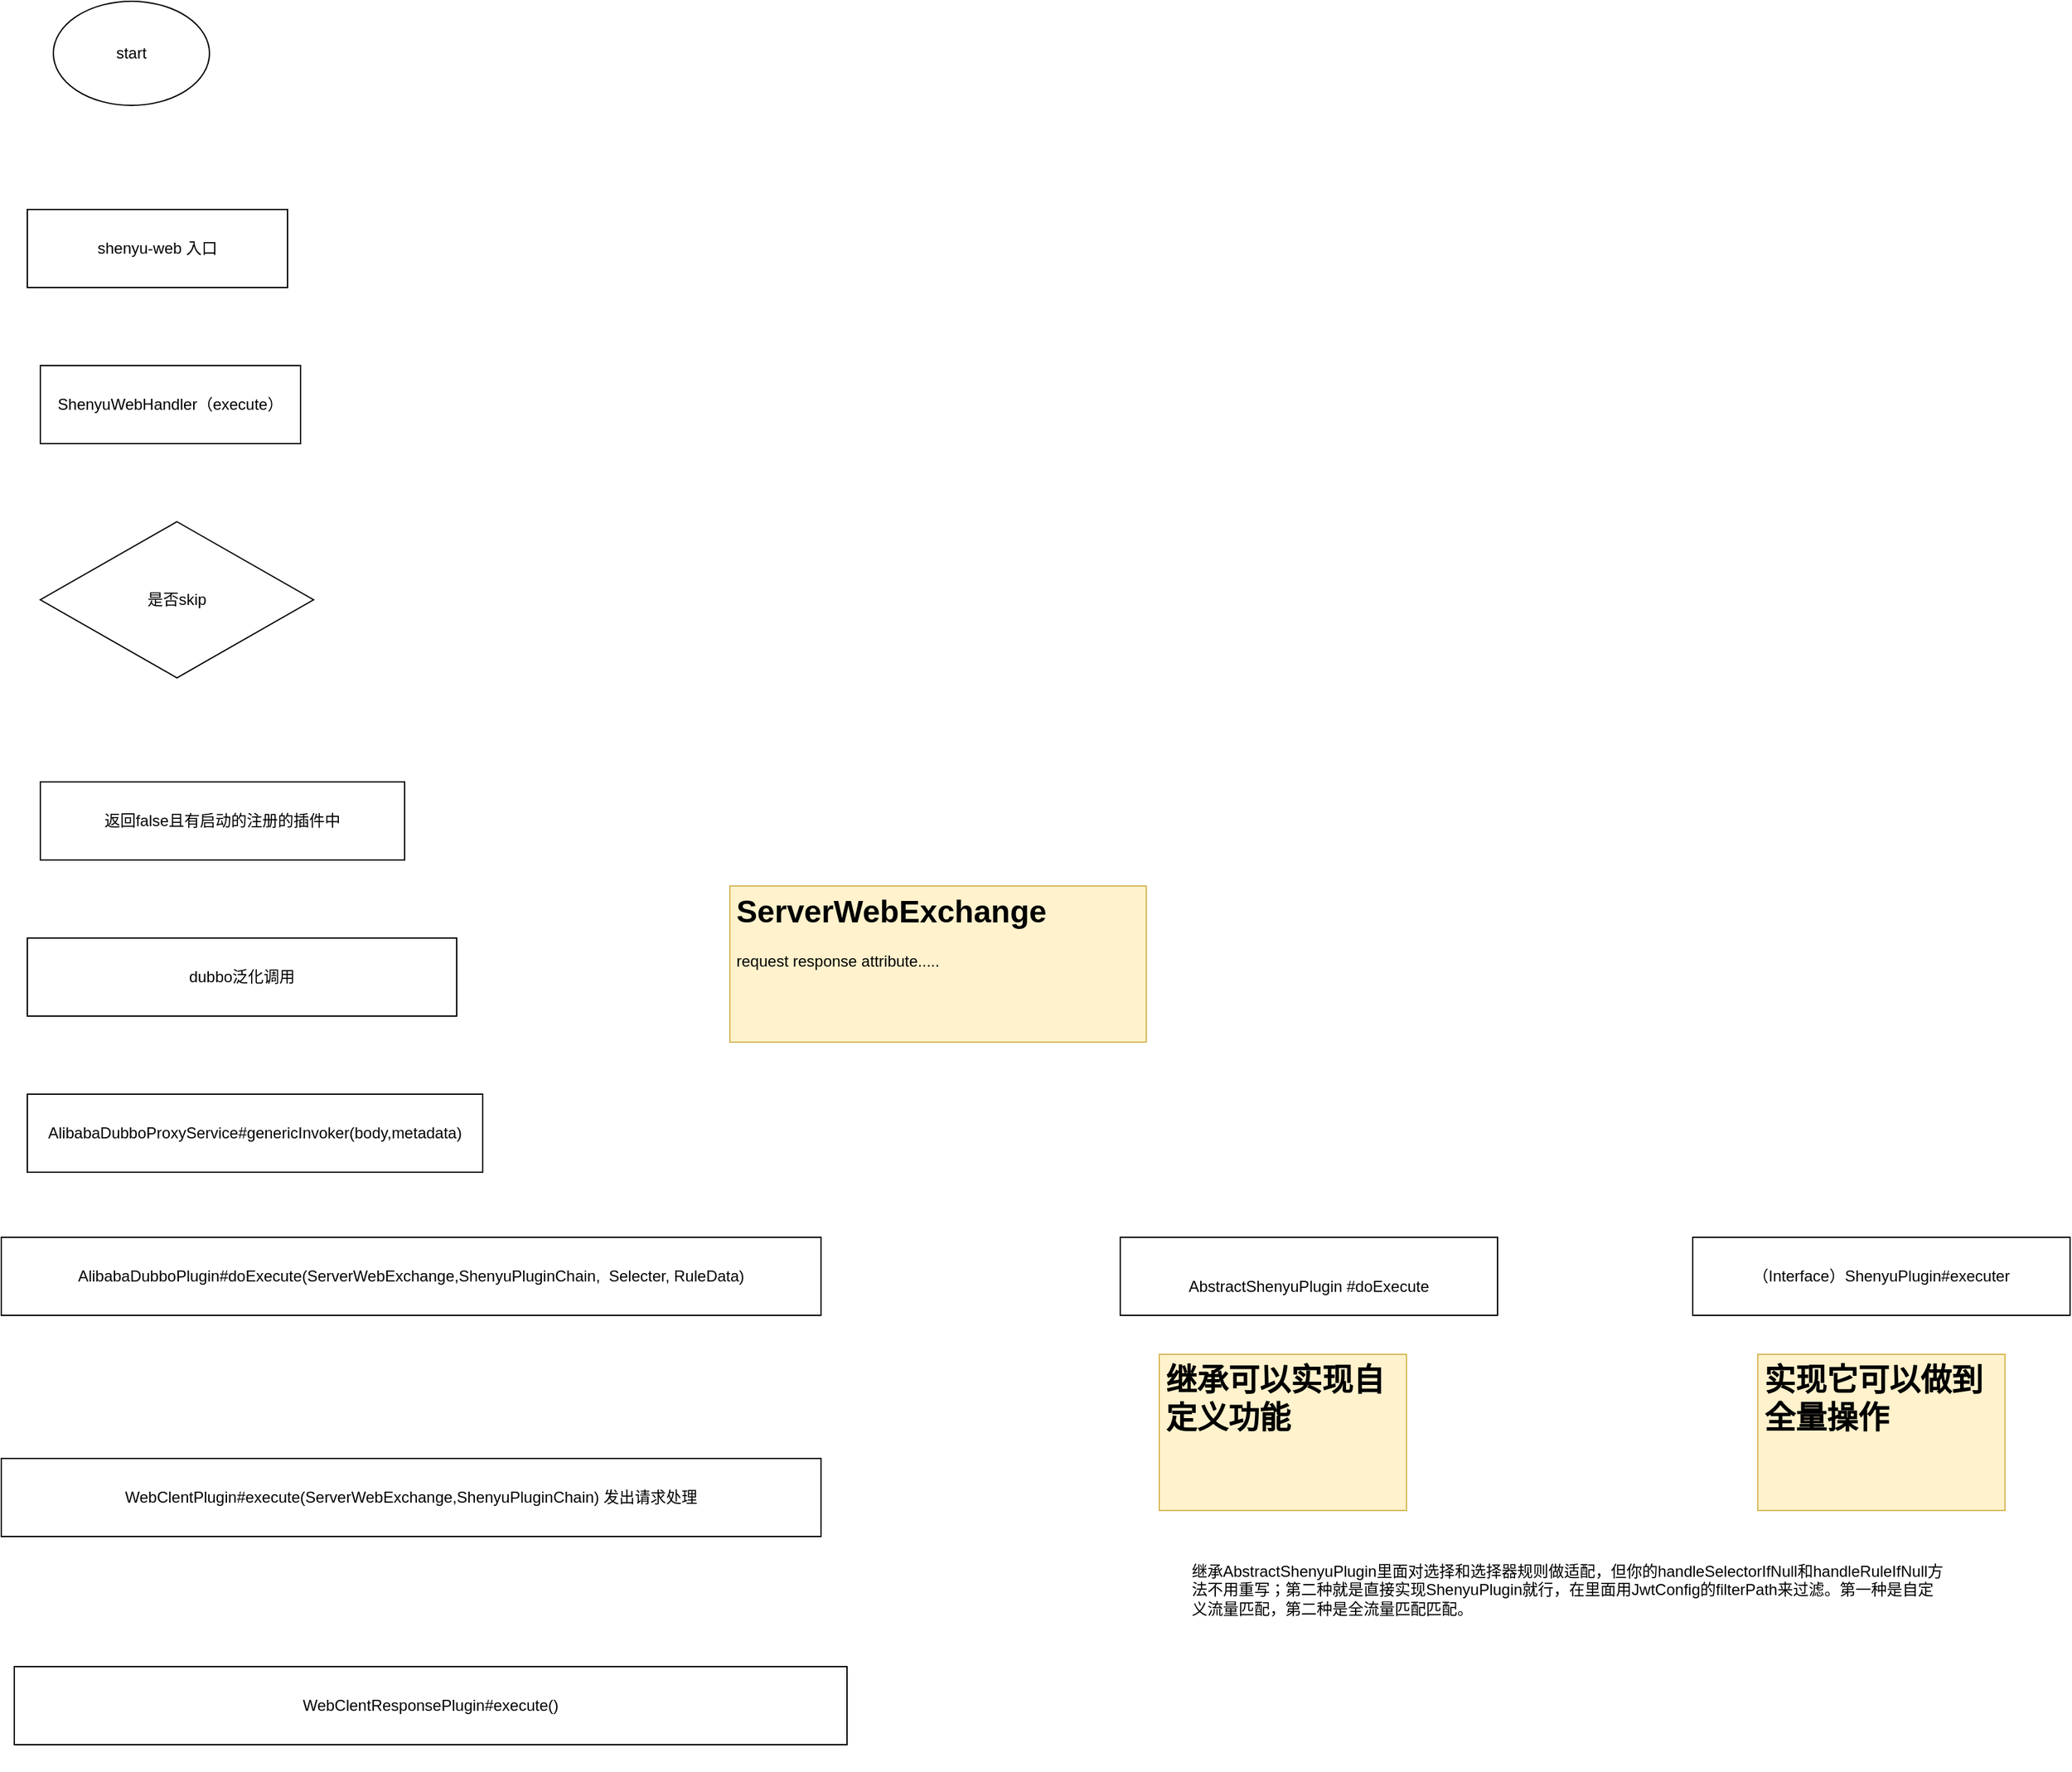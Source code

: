 <mxfile version="14.7.2" type="github">
  <diagram id="KAi75ffr3LW3WgSYukdx" name="Page-1">
    <mxGraphModel dx="1038" dy="548" grid="1" gridSize="10" guides="1" tooltips="1" connect="1" arrows="1" fold="1" page="1" pageScale="1" pageWidth="827" pageHeight="1169" math="0" shadow="0">
      <root>
        <mxCell id="0" />
        <mxCell id="1" parent="0" />
        <mxCell id="FDsz7og_MnK8PUFmMtjH-1" value="start" style="ellipse;whiteSpace=wrap;html=1;" parent="1" vertex="1">
          <mxGeometry x="220" y="80" width="120" height="80" as="geometry" />
        </mxCell>
        <mxCell id="FDsz7og_MnK8PUFmMtjH-2" value="shenyu-web 入口" style="rounded=0;whiteSpace=wrap;html=1;" parent="1" vertex="1">
          <mxGeometry x="200" y="240" width="200" height="60" as="geometry" />
        </mxCell>
        <mxCell id="FDsz7og_MnK8PUFmMtjH-3" value="ShenyuWebHandler（execute）" style="rounded=0;whiteSpace=wrap;html=1;" parent="1" vertex="1">
          <mxGeometry x="210" y="360" width="200" height="60" as="geometry" />
        </mxCell>
        <mxCell id="FDsz7og_MnK8PUFmMtjH-4" value="是否skip" style="rhombus;whiteSpace=wrap;html=1;" parent="1" vertex="1">
          <mxGeometry x="210" y="480" width="210" height="120" as="geometry" />
        </mxCell>
        <mxCell id="FDsz7og_MnK8PUFmMtjH-5" value="返回false且有启动的注册的插件中" style="rounded=0;whiteSpace=wrap;html=1;" parent="1" vertex="1">
          <mxGeometry x="210" y="680" width="280" height="60" as="geometry" />
        </mxCell>
        <mxCell id="FDsz7og_MnK8PUFmMtjH-6" value="dubbo泛化调用" style="rounded=0;whiteSpace=wrap;html=1;" parent="1" vertex="1">
          <mxGeometry x="200" y="800" width="330" height="60" as="geometry" />
        </mxCell>
        <mxCell id="FDsz7og_MnK8PUFmMtjH-7" value="AlibabaDubboProxyService#genericInvoker(body,metadata)" style="rounded=0;whiteSpace=wrap;html=1;" parent="1" vertex="1">
          <mxGeometry x="200" y="920" width="350" height="60" as="geometry" />
        </mxCell>
        <mxCell id="FDsz7og_MnK8PUFmMtjH-8" value="AlibabaDubboPlugin#doExecute(ServerWebExchange,ShenyuPluginChain,&amp;nbsp; Selecter, RuleData)" style="rounded=0;whiteSpace=wrap;html=1;" parent="1" vertex="1">
          <mxGeometry x="180" y="1030" width="630" height="60" as="geometry" />
        </mxCell>
        <mxCell id="FDsz7og_MnK8PUFmMtjH-9" value="&lt;h1&gt;ServerWebExchange&lt;/h1&gt;&lt;div&gt;request response attribute.....&lt;/div&gt;" style="text;html=1;strokeColor=#d6b656;fillColor=#fff2cc;spacing=5;spacingTop=-20;whiteSpace=wrap;overflow=hidden;rounded=0;" parent="1" vertex="1">
          <mxGeometry x="740" y="760" width="320" height="120" as="geometry" />
        </mxCell>
        <mxCell id="FDsz7og_MnK8PUFmMtjH-10" value="&lt;br&gt;AbstractShenyuPlugin #doExecute" style="rounded=0;whiteSpace=wrap;html=1;" parent="1" vertex="1">
          <mxGeometry x="1040" y="1030" width="290" height="60" as="geometry" />
        </mxCell>
        <mxCell id="FDsz7og_MnK8PUFmMtjH-11" value="（Interface）ShenyuPlugin#executer" style="rounded=0;whiteSpace=wrap;html=1;" parent="1" vertex="1">
          <mxGeometry x="1480" y="1030" width="290" height="60" as="geometry" />
        </mxCell>
        <mxCell id="FDsz7og_MnK8PUFmMtjH-12" value="&lt;h1&gt;继承可以实现自定义功能&lt;/h1&gt;" style="text;html=1;strokeColor=#d6b656;fillColor=#fff2cc;spacing=5;spacingTop=-20;whiteSpace=wrap;overflow=hidden;rounded=0;" parent="1" vertex="1">
          <mxGeometry x="1070" y="1120" width="190" height="120" as="geometry" />
        </mxCell>
        <mxCell id="FDsz7og_MnK8PUFmMtjH-13" value="&lt;h1&gt;实现它可以做到全量操作&lt;/h1&gt;" style="text;html=1;strokeColor=#d6b656;fillColor=#fff2cc;spacing=5;spacingTop=-20;whiteSpace=wrap;overflow=hidden;rounded=0;" parent="1" vertex="1">
          <mxGeometry x="1530" y="1120" width="190" height="120" as="geometry" />
        </mxCell>
        <mxCell id="FDsz7og_MnK8PUFmMtjH-14" value="继承AbstractShenyuPlugin里面对选择和选择器规则做适配，但你的handleSelectorIfNull和handleRuleIfNull方法不用重写；第二种就是直接实现ShenyuPlugin就行，在里面用JwtConfig的filterPath来过滤。第一种是自定义流量匹配，第二种是全流量匹配匹配。" style="text;html=1;strokeColor=none;fillColor=none;spacing=5;spacingTop=-20;whiteSpace=wrap;overflow=hidden;rounded=0;" parent="1" vertex="1">
          <mxGeometry x="1090" y="1290" width="590" height="150" as="geometry" />
        </mxCell>
        <mxCell id="JiSTBEjnSWMk_e52cKWq-1" value="WebClentPlugin#execute(ServerWebExchange,ShenyuPluginChain) 发出请求处理" style="rounded=0;whiteSpace=wrap;html=1;" vertex="1" parent="1">
          <mxGeometry x="180" y="1200" width="630" height="60" as="geometry" />
        </mxCell>
        <mxCell id="JiSTBEjnSWMk_e52cKWq-2" value="WebClentResponsePlugin#execute()" style="rounded=0;whiteSpace=wrap;html=1;" vertex="1" parent="1">
          <mxGeometry x="190" y="1360" width="640" height="60" as="geometry" />
        </mxCell>
      </root>
    </mxGraphModel>
  </diagram>
</mxfile>
